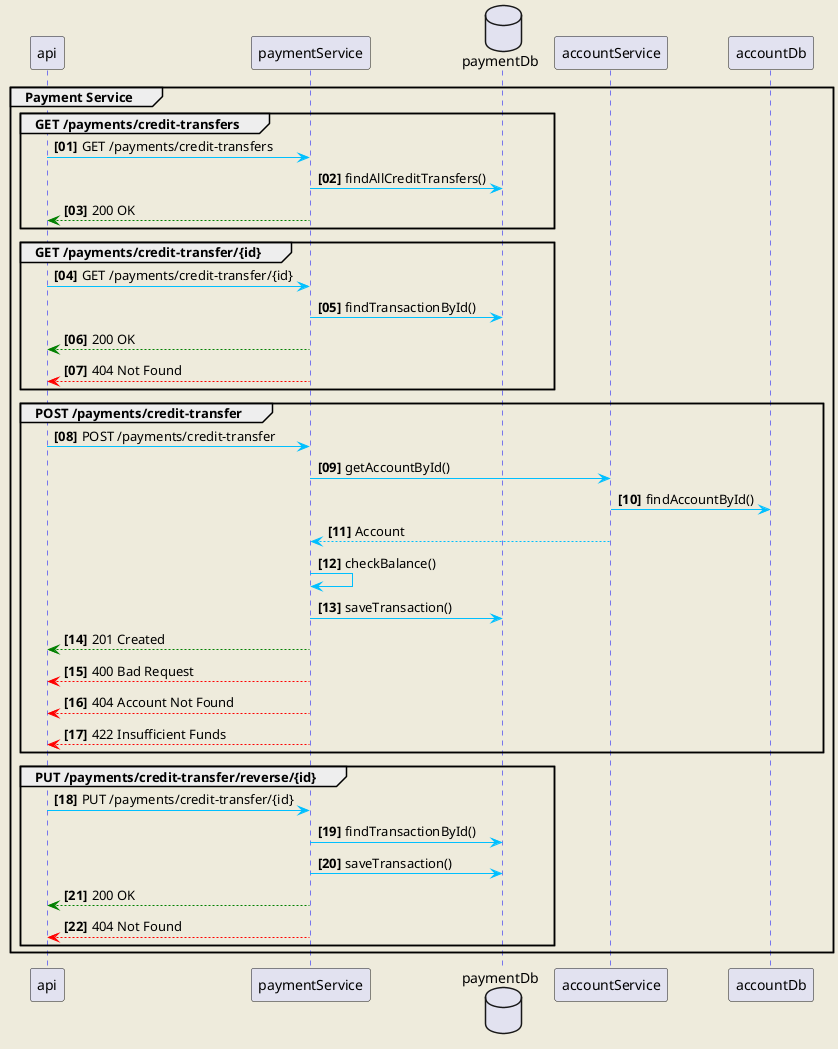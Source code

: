 @startuml
skinparam backgroundColor #EEEBDC
skinparam sequence {
ArrowColor DeepSkyBlue
ActorBorderColor DeepSkyBlue
LifeLineBorderColor blue
LifeLineBackgroundColor #A9DCDF}

autonumber 1 1 "<b>[00]"
group Payment Service
    group GET /payments/credit-transfers
        api -> paymentService: GET /payments/credit-transfers
        database    paymentDb    as paymentDb
        paymentService -> paymentDb: findAllCreditTransfers()
        api <-[#green]- paymentService: 200 OK
    end
    group GET /payments/credit-transfer/{id}
        api -> paymentService: GET /payments/credit-transfer/{id}
        paymentService -> paymentDb: findTransactionById()
        api <-[#green]- paymentService: 200 OK
        api <-[#red]- paymentService: 404 Not Found
    end
    group POST /payments/credit-transfer
           api -> paymentService: POST /payments/credit-transfer
            paymentService -> accountService: getAccountById()
            accountService -> accountDb: findAccountById()
            accountService --> paymentService: Account
            paymentService -> paymentService: checkBalance()
            paymentService -> paymentDb: saveTransaction()
            api <-[#green]- paymentService: 201 Created
            api <-[#red]- paymentService: 400 Bad Request
            api <-[#red]- paymentService: 404 Account Not Found
            api <-[#red]- paymentService: 422 Insufficient Funds
    end
    group PUT /payments/credit-transfer/reverse/{id}
        api -> paymentService: PUT /payments/credit-transfer/{id}
        paymentService -> paymentDb: findTransactionById()
        paymentService -> paymentDb: saveTransaction()
        api <-[#green]- paymentService: 200 OK
        api <-[#red]- paymentService: 404 Not Found
    end
end
@enduml